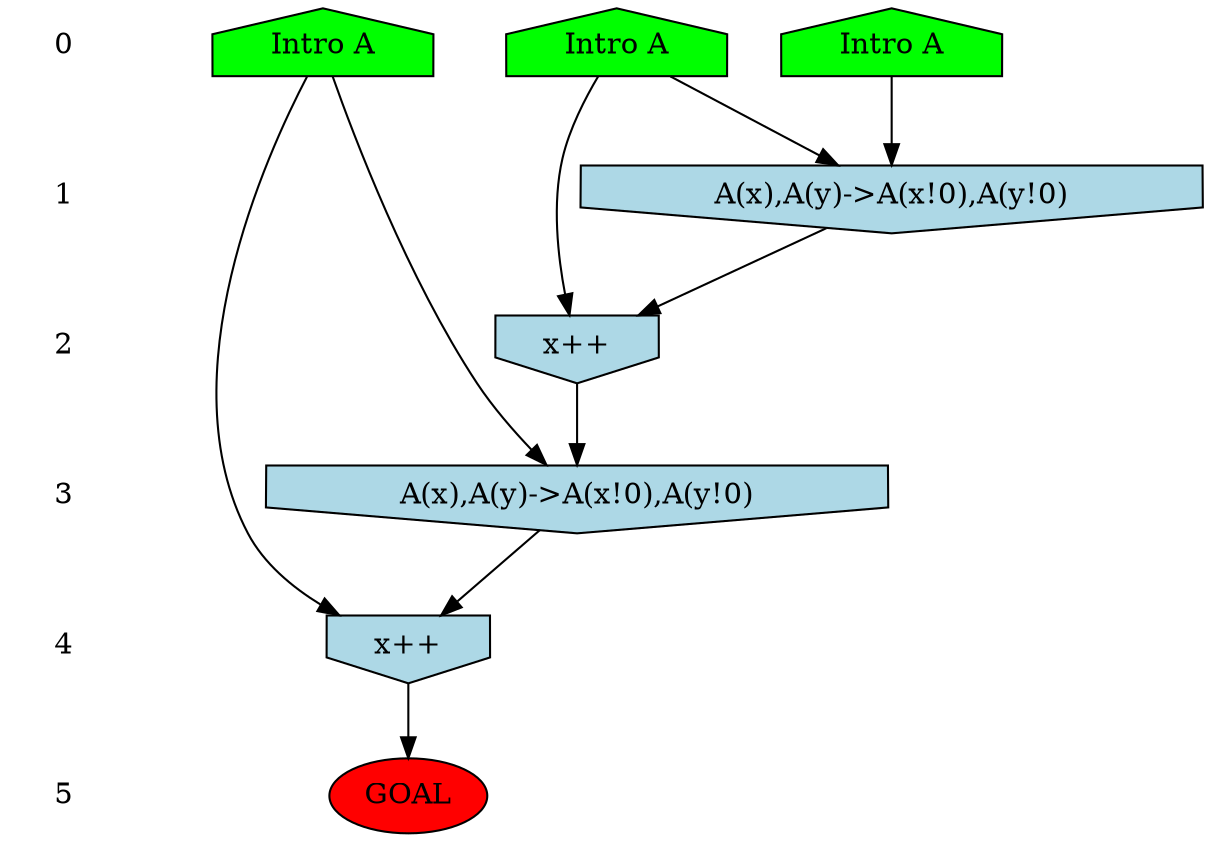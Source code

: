 /* Compression of 24 causal flows obtained in average at 1.492188E+00 t.u */
/* Compressed causal flows were: [85;122;139;150;176;222;224;288;330;332;340;343;365;372;395;430;445;491;503;615;622;647;711;841] */
digraph G{
 ranksep=.5 ; 
{ rank = same ; "0" [shape=plaintext] ; node_1 [label ="Intro A", shape=house, style=filled, fillcolor=green] ;
node_2 [label ="Intro A", shape=house, style=filled, fillcolor=green] ;
node_3 [label ="Intro A", shape=house, style=filled, fillcolor=green] ;
}
{ rank = same ; "1" [shape=plaintext] ; node_4 [label="A(x),A(y)->A(x!0),A(y!0)", shape=invhouse, style=filled, fillcolor = lightblue] ;
}
{ rank = same ; "2" [shape=plaintext] ; node_5 [label="x++", shape=invhouse, style=filled, fillcolor = lightblue] ;
}
{ rank = same ; "3" [shape=plaintext] ; node_6 [label="A(x),A(y)->A(x!0),A(y!0)", shape=invhouse, style=filled, fillcolor = lightblue] ;
}
{ rank = same ; "4" [shape=plaintext] ; node_7 [label="x++", shape=invhouse, style=filled, fillcolor = lightblue] ;
}
{ rank = same ; "5" [shape=plaintext] ; node_8 [label ="GOAL", style=filled, fillcolor=red] ;
}
"0" -> "1" [style="invis"]; 
"1" -> "2" [style="invis"]; 
"2" -> "3" [style="invis"]; 
"3" -> "4" [style="invis"]; 
"4" -> "5" [style="invis"]; 
node_2 -> node_4
node_3 -> node_4
node_3 -> node_5
node_4 -> node_5
node_1 -> node_6
node_5 -> node_6
node_1 -> node_7
node_6 -> node_7
node_7 -> node_8
}
/*
 Dot generation time: 0.000000
*/